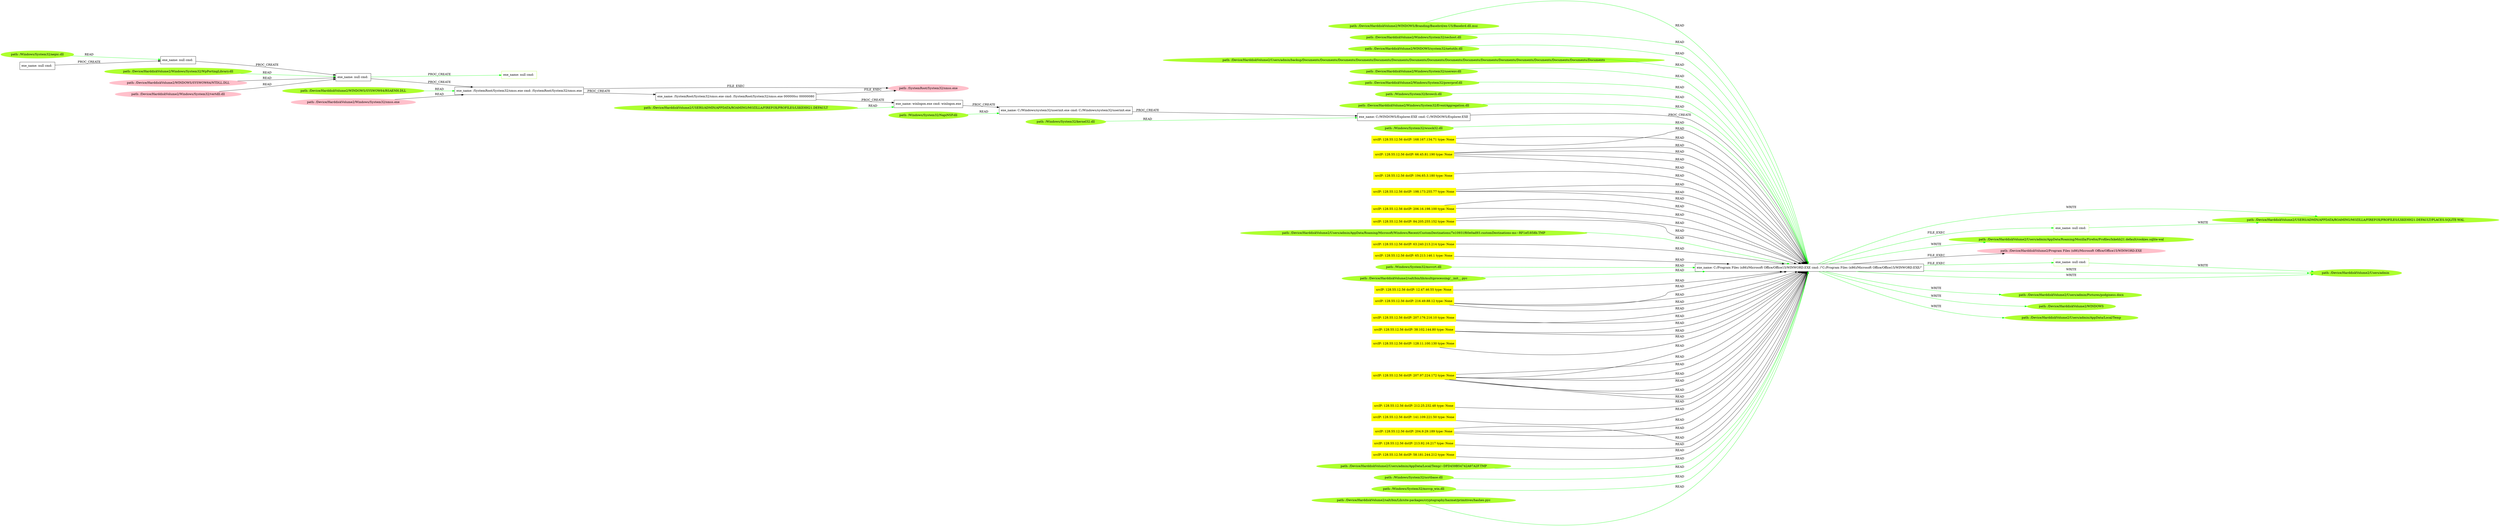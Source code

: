 digraph {
	rankdir=LR
	0 [label="exe_name: C:/Program Files (x86)/Microsoft Office/Office15/WINWORD.EXE cmd: /\"C:/Program Files (x86)/Microsoft Office/Office15/WINWORD.EXE/\"" color=black shape=box style=solid]
	100 [label="exe_name: null cmd: " color=greenyellow shape=box style=solid]
	0 -> 100 [label=FILE_EXEC color=green]
	0 [label="exe_name: C:/Program Files (x86)/Microsoft Office/Office15/WINWORD.EXE cmd: /\"C:/Program Files (x86)/Microsoft Office/Office15/WINWORD.EXE/\"" color=black shape=box style=solid]
	105 [label="exe_name: null cmd: " color=greenyellow shape=box style=solid]
	0 -> 105 [label=FILE_EXEC color=green]
	121 [label="path: /Device/HarddiskVolume2/WINDOWS/Branding/Basebrd/en-US/Basebrd.dll.mui" color=greenyellow shape=oval style=filled]
	0 [label="exe_name: C:/Program Files (x86)/Microsoft Office/Office15/WINWORD.EXE cmd: /\"C:/Program Files (x86)/Microsoft Office/Office15/WINWORD.EXE/\"" color=black shape=box style=solid]
	121 -> 0 [label=READ color=green]
	103 [label="path: /Device/HarddiskVolume2/Windows/System32/sechost.dll" color=greenyellow shape=oval style=filled]
	0 [label="exe_name: C:/Program Files (x86)/Microsoft Office/Office15/WINWORD.EXE cmd: /\"C:/Program Files (x86)/Microsoft Office/Office15/WINWORD.EXE/\"" color=black shape=box style=solid]
	103 -> 0 [label=READ color=green]
	110 [label="path: /Device/HarddiskVolume2/WINDOWS/system32/netutils.dll" color=greenyellow shape=oval style=filled]
	0 [label="exe_name: C:/Program Files (x86)/Microsoft Office/Office15/WINWORD.EXE cmd: /\"C:/Program Files (x86)/Microsoft Office/Office15/WINWORD.EXE/\"" color=black shape=box style=solid]
	110 -> 0 [label=READ color=green]
	114 [label="path: /Device/HarddiskVolume2/Users/admin/backup/Documents/Documents/Documents/Documents/Documents/Documents/Documents/Documents/Documents/Documents/Documents/Documents/Documents/Documents/Documents/Documents/Documents" color=greenyellow shape=oval style=filled]
	0 [label="exe_name: C:/Program Files (x86)/Microsoft Office/Office15/WINWORD.EXE cmd: /\"C:/Program Files (x86)/Microsoft Office/Office15/WINWORD.EXE/\"" color=black shape=box style=solid]
	114 -> 0 [label=READ color=green]
	97 [label="path: /Device/HarddiskVolume2/Windows/System32/userenv.dll" color=greenyellow shape=oval style=filled]
	0 [label="exe_name: C:/Program Files (x86)/Microsoft Office/Office15/WINWORD.EXE cmd: /\"C:/Program Files (x86)/Microsoft Office/Office15/WINWORD.EXE/\"" color=black shape=box style=solid]
	97 -> 0 [label=READ color=green]
	118 [label="path: /Device/HarddiskVolume2/Windows/System32/powrprof.dll" color=greenyellow shape=oval style=filled]
	0 [label="exe_name: C:/Program Files (x86)/Microsoft Office/Office15/WINWORD.EXE cmd: /\"C:/Program Files (x86)/Microsoft Office/Office15/WINWORD.EXE/\"" color=black shape=box style=solid]
	118 -> 0 [label=READ color=green]
	89 [label="path: /Windows/System32/aepic.dll" color=greenyellow shape=oval style=filled]
	9 [label="exe_name: null cmd: " color=black shape=box style=solid]
	89 -> 9 [label=READ color=green]
	91 [label="path: /Device/HarddiskVolume2/Windows/System32/WpPortingLibrary.dll" color=greenyellow shape=oval style=filled]
	75 [label="exe_name: null cmd: " color=black shape=box style=solid]
	91 -> 75 [label=READ color=green]
	111 [label="path: /Windows/System32/browcli.dll" color=greenyellow shape=oval style=filled]
	0 [label="exe_name: C:/Program Files (x86)/Microsoft Office/Office15/WINWORD.EXE cmd: /\"C:/Program Files (x86)/Microsoft Office/Office15/WINWORD.EXE/\"" color=black shape=box style=solid]
	111 -> 0 [label=READ color=green]
	9 [label="exe_name: null cmd: " color=black shape=box style=solid]
	75 [label="exe_name: null cmd: " color=black shape=box style=solid]
	9 -> 75 [label=PROC_CREATE color=black]
	33 [label="exe_name: null cmd: " color=black shape=box style=solid]
	9 [label="exe_name: null cmd: " color=black shape=box style=solid]
	33 -> 9 [label=PROC_CREATE color=black]
	11 [label="path: /Device/HarddiskVolume2/WINDOWS/SYSWOW64/NTDLL.DLL" color=pink shape=oval style=filled]
	75 [label="exe_name: null cmd: " color=black shape=box style=solid]
	11 -> 75 [label=READ color=black]
	30 [label="path: /Device/HarddiskVolume2/Windows/System32/vertdll.dll" color=pink shape=oval style=filled]
	75 [label="exe_name: null cmd: " color=black shape=box style=solid]
	30 -> 75 [label=READ color=black]
	75 [label="exe_name: null cmd: " color=black shape=box style=solid]
	71 [label="exe_name: /SystemRoot/System32/smss.exe cmd: /SystemRoot/System32/smss.exe" color=black shape=box style=solid]
	75 -> 71 [label=PROC_CREATE color=black]
	71 [label="exe_name: /SystemRoot/System32/smss.exe cmd: /SystemRoot/System32/smss.exe" color=black shape=box style=solid]
	86 [label="path: /SystemRoot/System32/smss.exe" color=pink shape=oval style=filled]
	71 -> 86 [label=FILE_EXEC color=black]
	7 [label="path: /Device/HarddiskVolume2/Windows/System32/smss.exe" color=pink shape=oval style=filled]
	71 [label="exe_name: /SystemRoot/System32/smss.exe cmd: /SystemRoot/System32/smss.exe" color=black shape=box style=solid]
	7 -> 71 [label=READ color=black]
	96 [label="path: /Device/HarddiskVolume2/Windows/System32/EventAggregation.dll" color=greenyellow shape=oval style=filled]
	0 [label="exe_name: C:/Program Files (x86)/Microsoft Office/Office15/WINWORD.EXE cmd: /\"C:/Program Files (x86)/Microsoft Office/Office15/WINWORD.EXE/\"" color=black shape=box style=solid]
	96 -> 0 [label=READ color=green]
	71 [label="exe_name: /SystemRoot/System32/smss.exe cmd: /SystemRoot/System32/smss.exe" color=black shape=box style=solid]
	68 [label="exe_name: /SystemRoot/System32/smss.exe cmd: /SystemRoot/System32/smss.exe 000000cc 00000080" color=black shape=box style=solid]
	71 -> 68 [label=PROC_CREATE color=black]
	68 [label="exe_name: /SystemRoot/System32/smss.exe cmd: /SystemRoot/System32/smss.exe 000000cc 00000080" color=black shape=box style=solid]
	86 [label="path: /SystemRoot/System32/smss.exe" color=pink shape=oval style=filled]
	68 -> 86 [label=FILE_EXEC color=black]
	68 [label="exe_name: /SystemRoot/System32/smss.exe cmd: /SystemRoot/System32/smss.exe 000000cc 00000080" color=black shape=box style=solid]
	56 [label="exe_name: winlogon.exe cmd: winlogon.exe" color=black shape=box style=solid]
	68 -> 56 [label=PROC_CREATE color=black]
	56 [label="exe_name: winlogon.exe cmd: winlogon.exe" color=black shape=box style=solid]
	54 [label="exe_name: C:/Windows/system32/userinit.exe cmd: C:/Windows/system32/userinit.exe" color=black shape=box style=solid]
	56 -> 54 [label=PROC_CREATE color=black]
	54 [label="exe_name: C:/Windows/system32/userinit.exe cmd: C:/Windows/system32/userinit.exe" color=black shape=box style=solid]
	36 [label="exe_name: C:/WINDOWS/Explorer.EXE cmd: C:/WINDOWS/Explorer.EXE" color=black shape=box style=solid]
	54 -> 36 [label=PROC_CREATE color=black]
	0 [label="exe_name: C:/Program Files (x86)/Microsoft Office/Office15/WINWORD.EXE cmd: /\"C:/Program Files (x86)/Microsoft Office/Office15/WINWORD.EXE/\"" color=black shape=box style=solid]
	119 [label="path: /Device/HarddiskVolume2/Users/admin/AppData/Roaming/Mozilla/Firefox/Profiles/lxkehh21.default/cookies.sqlite-wal" color=greenyellow shape=oval style=filled]
	0 -> 119 [label=WRITE color=green]
	102 [label="path: /Windows/System32/wsock32.dll" color=greenyellow shape=oval style=filled]
	0 [label="exe_name: C:/Program Files (x86)/Microsoft Office/Office15/WINWORD.EXE cmd: /\"C:/Program Files (x86)/Microsoft Office/Office15/WINWORD.EXE/\"" color=black shape=box style=solid]
	102 -> 0 [label=READ color=green]
	36 [label="exe_name: C:/WINDOWS/Explorer.EXE cmd: C:/WINDOWS/Explorer.EXE" color=black shape=box style=solid]
	0 [label="exe_name: C:/Program Files (x86)/Microsoft Office/Office15/WINWORD.EXE cmd: /\"C:/Program Files (x86)/Microsoft Office/Office15/WINWORD.EXE/\"" color=black shape=box style=solid]
	36 -> 0 [label=PROC_CREATE color=black]
	0 [label="exe_name: C:/Program Files (x86)/Microsoft Office/Office15/WINWORD.EXE cmd: /\"C:/Program Files (x86)/Microsoft Office/Office15/WINWORD.EXE/\"" color=black shape=box style=solid]
	38 [label="path: /Device/HarddiskVolume2/Program Files (x86)/Microsoft Office/Office15/WINWORD.EXE" color=pink shape=oval style=filled]
	0 -> 38 [label=FILE_EXEC color=black]
	92 [label="path: /Device/HarddiskVolume2/WINDOWS/SYSWOW64/RSAENH.DLL" color=greenyellow shape=oval style=filled]
	71 [label="exe_name: /SystemRoot/System32/smss.exe cmd: /SystemRoot/System32/smss.exe" color=black shape=box style=solid]
	92 -> 71 [label=READ color=green]
	17 [label="srcIP: 128.55.12.56 dstIP: 168.167.134.71 type: None" color=yellow shape=box style=filled]
	0 [label="exe_name: C:/Program Files (x86)/Microsoft Office/Office15/WINWORD.EXE cmd: /\"C:/Program Files (x86)/Microsoft Office/Office15/WINWORD.EXE/\"" color=black shape=box style=solid]
	17 -> 0 [label=READ color=black]
	17 [label="srcIP: 128.55.12.56 dstIP: 168.167.134.71 type: None" color=yellow shape=box style=filled]
	0 [label="exe_name: C:/Program Files (x86)/Microsoft Office/Office15/WINWORD.EXE cmd: /\"C:/Program Files (x86)/Microsoft Office/Office15/WINWORD.EXE/\"" color=black shape=box style=solid]
	17 -> 0 [label=READ color=black]
	44 [label="srcIP: 128.55.12.56 dstIP: 66.45.81.190 type: None" color=yellow shape=box style=filled]
	0 [label="exe_name: C:/Program Files (x86)/Microsoft Office/Office15/WINWORD.EXE cmd: /\"C:/Program Files (x86)/Microsoft Office/Office15/WINWORD.EXE/\"" color=black shape=box style=solid]
	44 -> 0 [label=READ color=black]
	44 [label="srcIP: 128.55.12.56 dstIP: 66.45.81.190 type: None" color=yellow shape=box style=filled]
	0 [label="exe_name: C:/Program Files (x86)/Microsoft Office/Office15/WINWORD.EXE cmd: /\"C:/Program Files (x86)/Microsoft Office/Office15/WINWORD.EXE/\"" color=black shape=box style=solid]
	44 -> 0 [label=READ color=black]
	44 [label="srcIP: 128.55.12.56 dstIP: 66.45.81.190 type: None" color=yellow shape=box style=filled]
	0 [label="exe_name: C:/Program Files (x86)/Microsoft Office/Office15/WINWORD.EXE cmd: /\"C:/Program Files (x86)/Microsoft Office/Office15/WINWORD.EXE/\"" color=black shape=box style=solid]
	44 -> 0 [label=READ color=black]
	44 [label="srcIP: 128.55.12.56 dstIP: 66.45.81.190 type: None" color=yellow shape=box style=filled]
	0 [label="exe_name: C:/Program Files (x86)/Microsoft Office/Office15/WINWORD.EXE cmd: /\"C:/Program Files (x86)/Microsoft Office/Office15/WINWORD.EXE/\"" color=black shape=box style=solid]
	44 -> 0 [label=READ color=black]
	20 [label="srcIP: 128.55.12.56 dstIP: 194.65.3.180 type: None" color=yellow shape=box style=filled]
	0 [label="exe_name: C:/Program Files (x86)/Microsoft Office/Office15/WINWORD.EXE cmd: /\"C:/Program Files (x86)/Microsoft Office/Office15/WINWORD.EXE/\"" color=black shape=box style=solid]
	20 -> 0 [label=READ color=black]
	52 [label="srcIP: 128.55.12.56 dstIP: 198.173.255.77 type: None" color=yellow shape=box style=filled]
	0 [label="exe_name: C:/Program Files (x86)/Microsoft Office/Office15/WINWORD.EXE cmd: /\"C:/Program Files (x86)/Microsoft Office/Office15/WINWORD.EXE/\"" color=black shape=box style=solid]
	52 -> 0 [label=READ color=black]
	52 [label="srcIP: 128.55.12.56 dstIP: 198.173.255.77 type: None" color=yellow shape=box style=filled]
	0 [label="exe_name: C:/Program Files (x86)/Microsoft Office/Office15/WINWORD.EXE cmd: /\"C:/Program Files (x86)/Microsoft Office/Office15/WINWORD.EXE/\"" color=black shape=box style=solid]
	52 -> 0 [label=READ color=black]
	52 [label="srcIP: 128.55.12.56 dstIP: 198.173.255.77 type: None" color=yellow shape=box style=filled]
	0 [label="exe_name: C:/Program Files (x86)/Microsoft Office/Office15/WINWORD.EXE cmd: /\"C:/Program Files (x86)/Microsoft Office/Office15/WINWORD.EXE/\"" color=black shape=box style=solid]
	52 -> 0 [label=READ color=black]
	72 [label="srcIP: 128.55.12.56 dstIP: 206.16.198.100 type: None" color=yellow shape=box style=filled]
	0 [label="exe_name: C:/Program Files (x86)/Microsoft Office/Office15/WINWORD.EXE cmd: /\"C:/Program Files (x86)/Microsoft Office/Office15/WINWORD.EXE/\"" color=black shape=box style=solid]
	72 -> 0 [label=READ color=black]
	72 [label="srcIP: 128.55.12.56 dstIP: 206.16.198.100 type: None" color=yellow shape=box style=filled]
	0 [label="exe_name: C:/Program Files (x86)/Microsoft Office/Office15/WINWORD.EXE cmd: /\"C:/Program Files (x86)/Microsoft Office/Office15/WINWORD.EXE/\"" color=black shape=box style=solid]
	72 -> 0 [label=READ color=black]
	66 [label="srcIP: 128.55.12.56 dstIP: 84.205.255.152 type: None" color=yellow shape=box style=filled]
	0 [label="exe_name: C:/Program Files (x86)/Microsoft Office/Office15/WINWORD.EXE cmd: /\"C:/Program Files (x86)/Microsoft Office/Office15/WINWORD.EXE/\"" color=black shape=box style=solid]
	66 -> 0 [label=READ color=black]
	66 [label="srcIP: 128.55.12.56 dstIP: 84.205.255.152 type: None" color=yellow shape=box style=filled]
	0 [label="exe_name: C:/Program Files (x86)/Microsoft Office/Office15/WINWORD.EXE cmd: /\"C:/Program Files (x86)/Microsoft Office/Office15/WINWORD.EXE/\"" color=black shape=box style=solid]
	66 -> 0 [label=READ color=black]
	113 [label="path: /Device/HarddiskVolume2/Users/admin/AppData/Roaming/Microsoft/Windows/Recent/CustomDestinations/7e10931f60e0ad93.customDestinations-ms~RF1ef1858b.TMP" color=greenyellow shape=oval style=filled]
	0 [label="exe_name: C:/Program Files (x86)/Microsoft Office/Office15/WINWORD.EXE cmd: /\"C:/Program Files (x86)/Microsoft Office/Office15/WINWORD.EXE/\"" color=black shape=box style=solid]
	113 -> 0 [label=READ color=green]
	0 [label="exe_name: C:/Program Files (x86)/Microsoft Office/Office15/WINWORD.EXE cmd: /\"C:/Program Files (x86)/Microsoft Office/Office15/WINWORD.EXE/\"" color=black shape=box style=solid]
	106 [label="path: /Device/HarddiskVolume2/USERS/ADMIN/APPDATA/ROAMING/MOZILLA/FIREFOX/PROFILES/LXKEHH21.DEFAULT/PLACES.SQLITE-WAL" color=greenyellow shape=oval style=filled]
	0 -> 106 [label=WRITE color=green]
	5 [label="srcIP: 128.55.12.56 dstIP: 63.240.213.214 type: None" color=yellow shape=box style=filled]
	0 [label="exe_name: C:/Program Files (x86)/Microsoft Office/Office15/WINWORD.EXE cmd: /\"C:/Program Files (x86)/Microsoft Office/Office15/WINWORD.EXE/\"" color=black shape=box style=solid]
	5 -> 0 [label=READ color=black]
	45 [label="srcIP: 128.55.12.56 dstIP: 65.213.146.1 type: None" color=yellow shape=box style=filled]
	0 [label="exe_name: C:/Program Files (x86)/Microsoft Office/Office15/WINWORD.EXE cmd: /\"C:/Program Files (x86)/Microsoft Office/Office15/WINWORD.EXE/\"" color=black shape=box style=solid]
	45 -> 0 [label=READ color=black]
	0 [label="exe_name: C:/Program Files (x86)/Microsoft Office/Office15/WINWORD.EXE cmd: /\"C:/Program Files (x86)/Microsoft Office/Office15/WINWORD.EXE/\"" color=black shape=box style=solid]
	101 [label="path: /Device/HarddiskVolume2/Users/admin" color=greenyellow shape=oval style=filled]
	0 -> 101 [label=WRITE color=green]
	99 [label="path: /Windows/System32/msvcrt.dll" color=greenyellow shape=oval style=filled]
	0 [label="exe_name: C:/Program Files (x86)/Microsoft Office/Office15/WINWORD.EXE cmd: /\"C:/Program Files (x86)/Microsoft Office/Office15/WINWORD.EXE/\"" color=black shape=box style=solid]
	99 -> 0 [label=READ color=green]
	112 [label="path: /Device/HarddiskVolume2/salt/bin/lib/multiprocessing/__init__.pyc" color=greenyellow shape=oval style=filled]
	0 [label="exe_name: C:/Program Files (x86)/Microsoft Office/Office15/WINWORD.EXE cmd: /\"C:/Program Files (x86)/Microsoft Office/Office15/WINWORD.EXE/\"" color=black shape=box style=solid]
	112 -> 0 [label=READ color=green]
	50 [label="srcIP: 128.55.12.56 dstIP: 12.47.46.55 type: None" color=yellow shape=box style=filled]
	0 [label="exe_name: C:/Program Files (x86)/Microsoft Office/Office15/WINWORD.EXE cmd: /\"C:/Program Files (x86)/Microsoft Office/Office15/WINWORD.EXE/\"" color=black shape=box style=solid]
	50 -> 0 [label=READ color=black]
	60 [label="srcIP: 128.55.12.56 dstIP: 216.49.88.12 type: None" color=yellow shape=box style=filled]
	0 [label="exe_name: C:/Program Files (x86)/Microsoft Office/Office15/WINWORD.EXE cmd: /\"C:/Program Files (x86)/Microsoft Office/Office15/WINWORD.EXE/\"" color=black shape=box style=solid]
	60 -> 0 [label=READ color=black]
	60 [label="srcIP: 128.55.12.56 dstIP: 216.49.88.12 type: None" color=yellow shape=box style=filled]
	0 [label="exe_name: C:/Program Files (x86)/Microsoft Office/Office15/WINWORD.EXE cmd: /\"C:/Program Files (x86)/Microsoft Office/Office15/WINWORD.EXE/\"" color=black shape=box style=solid]
	60 -> 0 [label=READ color=black]
	60 [label="srcIP: 128.55.12.56 dstIP: 216.49.88.12 type: None" color=yellow shape=box style=filled]
	0 [label="exe_name: C:/Program Files (x86)/Microsoft Office/Office15/WINWORD.EXE cmd: /\"C:/Program Files (x86)/Microsoft Office/Office15/WINWORD.EXE/\"" color=black shape=box style=solid]
	60 -> 0 [label=READ color=black]
	15 [label="srcIP: 128.55.12.56 dstIP: 207.176.216.10 type: None" color=yellow shape=box style=filled]
	0 [label="exe_name: C:/Program Files (x86)/Microsoft Office/Office15/WINWORD.EXE cmd: /\"C:/Program Files (x86)/Microsoft Office/Office15/WINWORD.EXE/\"" color=black shape=box style=solid]
	15 -> 0 [label=READ color=black]
	15 [label="srcIP: 128.55.12.56 dstIP: 207.176.216.10 type: None" color=yellow shape=box style=filled]
	0 [label="exe_name: C:/Program Files (x86)/Microsoft Office/Office15/WINWORD.EXE cmd: /\"C:/Program Files (x86)/Microsoft Office/Office15/WINWORD.EXE/\"" color=black shape=box style=solid]
	15 -> 0 [label=READ color=black]
	47 [label="srcIP: 128.55.12.56 dstIP: 38.102.144.80 type: None" color=yellow shape=box style=filled]
	0 [label="exe_name: C:/Program Files (x86)/Microsoft Office/Office15/WINWORD.EXE cmd: /\"C:/Program Files (x86)/Microsoft Office/Office15/WINWORD.EXE/\"" color=black shape=box style=solid]
	47 -> 0 [label=READ color=black]
	47 [label="srcIP: 128.55.12.56 dstIP: 38.102.144.80 type: None" color=yellow shape=box style=filled]
	0 [label="exe_name: C:/Program Files (x86)/Microsoft Office/Office15/WINWORD.EXE cmd: /\"C:/Program Files (x86)/Microsoft Office/Office15/WINWORD.EXE/\"" color=black shape=box style=solid]
	47 -> 0 [label=READ color=black]
	77 [label="srcIP: 128.55.12.56 dstIP: 128.11.100.130 type: None" color=yellow shape=box style=filled]
	0 [label="exe_name: C:/Program Files (x86)/Microsoft Office/Office15/WINWORD.EXE cmd: /\"C:/Program Files (x86)/Microsoft Office/Office15/WINWORD.EXE/\"" color=black shape=box style=solid]
	77 -> 0 [label=READ color=black]
	48 [label="srcIP: 128.55.12.56 dstIP: 207.97.224.172 type: None" color=yellow shape=box style=filled]
	0 [label="exe_name: C:/Program Files (x86)/Microsoft Office/Office15/WINWORD.EXE cmd: /\"C:/Program Files (x86)/Microsoft Office/Office15/WINWORD.EXE/\"" color=black shape=box style=solid]
	48 -> 0 [label=READ color=black]
	48 [label="srcIP: 128.55.12.56 dstIP: 207.97.224.172 type: None" color=yellow shape=box style=filled]
	0 [label="exe_name: C:/Program Files (x86)/Microsoft Office/Office15/WINWORD.EXE cmd: /\"C:/Program Files (x86)/Microsoft Office/Office15/WINWORD.EXE/\"" color=black shape=box style=solid]
	48 -> 0 [label=READ color=black]
	48 [label="srcIP: 128.55.12.56 dstIP: 207.97.224.172 type: None" color=yellow shape=box style=filled]
	0 [label="exe_name: C:/Program Files (x86)/Microsoft Office/Office15/WINWORD.EXE cmd: /\"C:/Program Files (x86)/Microsoft Office/Office15/WINWORD.EXE/\"" color=black shape=box style=solid]
	48 -> 0 [label=READ color=black]
	48 [label="srcIP: 128.55.12.56 dstIP: 207.97.224.172 type: None" color=yellow shape=box style=filled]
	0 [label="exe_name: C:/Program Files (x86)/Microsoft Office/Office15/WINWORD.EXE cmd: /\"C:/Program Files (x86)/Microsoft Office/Office15/WINWORD.EXE/\"" color=black shape=box style=solid]
	48 -> 0 [label=READ color=black]
	48 [label="srcIP: 128.55.12.56 dstIP: 207.97.224.172 type: None" color=yellow shape=box style=filled]
	0 [label="exe_name: C:/Program Files (x86)/Microsoft Office/Office15/WINWORD.EXE cmd: /\"C:/Program Files (x86)/Microsoft Office/Office15/WINWORD.EXE/\"" color=black shape=box style=solid]
	48 -> 0 [label=READ color=black]
	48 [label="srcIP: 128.55.12.56 dstIP: 207.97.224.172 type: None" color=yellow shape=box style=filled]
	0 [label="exe_name: C:/Program Files (x86)/Microsoft Office/Office15/WINWORD.EXE cmd: /\"C:/Program Files (x86)/Microsoft Office/Office15/WINWORD.EXE/\"" color=black shape=box style=solid]
	48 -> 0 [label=READ color=black]
	48 [label="srcIP: 128.55.12.56 dstIP: 207.97.224.172 type: None" color=yellow shape=box style=filled]
	0 [label="exe_name: C:/Program Files (x86)/Microsoft Office/Office15/WINWORD.EXE cmd: /\"C:/Program Files (x86)/Microsoft Office/Office15/WINWORD.EXE/\"" color=black shape=box style=solid]
	48 -> 0 [label=READ color=black]
	95 [label="path: /Windows/System32/kernel32.dll" color=greenyellow shape=oval style=filled]
	36 [label="exe_name: C:/WINDOWS/Explorer.EXE cmd: C:/WINDOWS/Explorer.EXE" color=black shape=box style=solid]
	95 -> 36 [label=READ color=green]
	58 [label="srcIP: 128.55.12.56 dstIP: 212.25.232.48 type: None" color=yellow shape=box style=filled]
	0 [label="exe_name: C:/Program Files (x86)/Microsoft Office/Office15/WINWORD.EXE cmd: /\"C:/Program Files (x86)/Microsoft Office/Office15/WINWORD.EXE/\"" color=black shape=box style=solid]
	58 -> 0 [label=READ color=black]
	19 [label="srcIP: 128.55.12.56 dstIP: 141.109.221.50 type: None" color=yellow shape=box style=filled]
	0 [label="exe_name: C:/Program Files (x86)/Microsoft Office/Office15/WINWORD.EXE cmd: /\"C:/Program Files (x86)/Microsoft Office/Office15/WINWORD.EXE/\"" color=black shape=box style=solid]
	19 -> 0 [label=READ color=black]
	62 [label="srcIP: 128.55.12.56 dstIP: 204.9.29.189 type: None" color=yellow shape=box style=filled]
	0 [label="exe_name: C:/Program Files (x86)/Microsoft Office/Office15/WINWORD.EXE cmd: /\"C:/Program Files (x86)/Microsoft Office/Office15/WINWORD.EXE/\"" color=black shape=box style=solid]
	62 -> 0 [label=READ color=black]
	62 [label="srcIP: 128.55.12.56 dstIP: 204.9.29.189 type: None" color=yellow shape=box style=filled]
	0 [label="exe_name: C:/Program Files (x86)/Microsoft Office/Office15/WINWORD.EXE cmd: /\"C:/Program Files (x86)/Microsoft Office/Office15/WINWORD.EXE/\"" color=black shape=box style=solid]
	62 -> 0 [label=READ color=black]
	62 [label="srcIP: 128.55.12.56 dstIP: 204.9.29.189 type: None" color=yellow shape=box style=filled]
	0 [label="exe_name: C:/Program Files (x86)/Microsoft Office/Office15/WINWORD.EXE cmd: /\"C:/Program Files (x86)/Microsoft Office/Office15/WINWORD.EXE/\"" color=black shape=box style=solid]
	62 -> 0 [label=READ color=black]
	2 [label="srcIP: 128.55.12.56 dstIP: 213.92.16.217 type: None" color=yellow shape=box style=filled]
	0 [label="exe_name: C:/Program Files (x86)/Microsoft Office/Office15/WINWORD.EXE cmd: /\"C:/Program Files (x86)/Microsoft Office/Office15/WINWORD.EXE/\"" color=black shape=box style=solid]
	2 -> 0 [label=READ color=black]
	34 [label="srcIP: 128.55.12.56 dstIP: 58.181.244.212 type: None" color=yellow shape=box style=filled]
	0 [label="exe_name: C:/Program Files (x86)/Microsoft Office/Office15/WINWORD.EXE cmd: /\"C:/Program Files (x86)/Microsoft Office/Office15/WINWORD.EXE/\"" color=black shape=box style=solid]
	34 -> 0 [label=READ color=black]
	75 [label="exe_name: null cmd: " color=black shape=box style=solid]
	90 [label="exe_name: null cmd: " color=greenyellow shape=box style=solid]
	75 -> 90 [label=PROC_CREATE color=green]
	105 [label="exe_name: null cmd: " color=greenyellow shape=box style=solid]
	106 [label="path: /Device/HarddiskVolume2/USERS/ADMIN/APPDATA/ROAMING/MOZILLA/FIREFOX/PROFILES/LXKEHH21.DEFAULT/PLACES.SQLITE-WAL" color=greenyellow shape=oval style=filled]
	105 -> 106 [label=WRITE color=green]
	94 [label="path: /Windows/System32/NapiNSP.dll" color=greenyellow shape=oval style=filled]
	54 [label="exe_name: C:/Windows/system32/userinit.exe cmd: C:/Windows/system32/userinit.exe" color=black shape=box style=solid]
	94 -> 54 [label=READ color=green]
	0 [label="exe_name: C:/Program Files (x86)/Microsoft Office/Office15/WINWORD.EXE cmd: /\"C:/Program Files (x86)/Microsoft Office/Office15/WINWORD.EXE/\"" color=black shape=box style=solid]
	104 [label="path: /Device/HarddiskVolume2/Users/admin/Pictures/podginess.docx" color=greenyellow shape=oval style=filled]
	0 -> 104 [label=WRITE color=green]
	117 [label="path: /Device/HarddiskVolume2/Users/admin/AppData/Local/Temp/~DFD459B54742A97A2F.TMP" color=greenyellow shape=oval style=filled]
	0 [label="exe_name: C:/Program Files (x86)/Microsoft Office/Office15/WINWORD.EXE cmd: /\"C:/Program Files (x86)/Microsoft Office/Office15/WINWORD.EXE/\"" color=black shape=box style=solid]
	117 -> 0 [label=READ color=green]
	0 [label="exe_name: C:/Program Files (x86)/Microsoft Office/Office15/WINWORD.EXE cmd: /\"C:/Program Files (x86)/Microsoft Office/Office15/WINWORD.EXE/\"" color=black shape=box style=solid]
	101 [label="path: /Device/HarddiskVolume2/Users/admin" color=greenyellow shape=oval style=filled]
	0 -> 101 [label=WRITE color=green]
	109 [label="path: /Windows/System32/ucrtbase.dll" color=greenyellow shape=oval style=filled]
	0 [label="exe_name: C:/Program Files (x86)/Microsoft Office/Office15/WINWORD.EXE cmd: /\"C:/Program Files (x86)/Microsoft Office/Office15/WINWORD.EXE/\"" color=black shape=box style=solid]
	109 -> 0 [label=READ color=green]
	0 [label="exe_name: C:/Program Files (x86)/Microsoft Office/Office15/WINWORD.EXE cmd: /\"C:/Program Files (x86)/Microsoft Office/Office15/WINWORD.EXE/\"" color=black shape=box style=solid]
	98 [label="path: /Device/HarddiskVolume2/WINDOWS" color=greenyellow shape=oval style=filled]
	0 -> 98 [label=WRITE color=green]
	100 [label="exe_name: null cmd: " color=greenyellow shape=box style=solid]
	101 [label="path: /Device/HarddiskVolume2/Users/admin" color=greenyellow shape=oval style=filled]
	100 -> 101 [label=WRITE color=green]
	116 [label="path: /Windows/System32/msvcp_win.dll" color=greenyellow shape=oval style=filled]
	0 [label="exe_name: C:/Program Files (x86)/Microsoft Office/Office15/WINWORD.EXE cmd: /\"C:/Program Files (x86)/Microsoft Office/Office15/WINWORD.EXE/\"" color=black shape=box style=solid]
	116 -> 0 [label=READ color=green]
	108 [label="path: /Device/HarddiskVolume2/salt/bin/Lib/site-packages/cryptography/hazmat/primitives/hashes.pyc" color=greenyellow shape=oval style=filled]
	0 [label="exe_name: C:/Program Files (x86)/Microsoft Office/Office15/WINWORD.EXE cmd: /\"C:/Program Files (x86)/Microsoft Office/Office15/WINWORD.EXE/\"" color=black shape=box style=solid]
	108 -> 0 [label=READ color=green]
	0 [label="exe_name: C:/Program Files (x86)/Microsoft Office/Office15/WINWORD.EXE cmd: /\"C:/Program Files (x86)/Microsoft Office/Office15/WINWORD.EXE/\"" color=black shape=box style=solid]
	120 [label="path: /Device/HarddiskVolume2/Users/admin/AppData/Local/Temp" color=greenyellow shape=oval style=filled]
	0 -> 120 [label=WRITE color=green]
	93 [label="path: /Device/HarddiskVolume2/USERS/ADMIN/APPDATA/ROAMING/MOZILLA/FIREFOX/PROFILES/LXKEHH21.DEFAULT" color=greenyellow shape=oval style=filled]
	56 [label="exe_name: winlogon.exe cmd: winlogon.exe" color=black shape=box style=solid]
	93 -> 56 [label=READ color=green]
}

